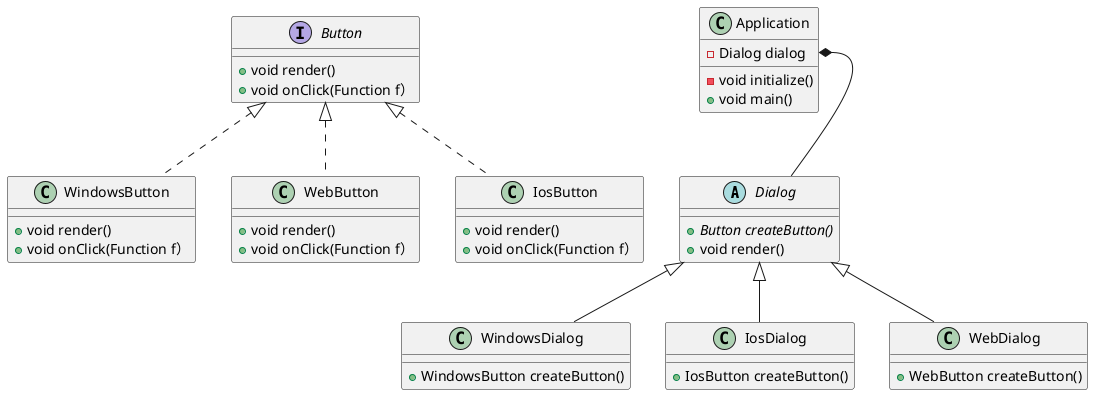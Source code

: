 @startuml

abstract class Dialog {
+{abstract} Button createButton()
+ void render()
}

class WindowsDialog {
+ WindowsButton createButton()
}

class IosDialog {
+ IosButton createButton()
}

class WebDialog {
+ WebButton createButton()
}

WindowsDialog -up-|> Dialog
IosDialog -up-|> Dialog
WebDialog -up-|> Dialog

interface Button {
+ void render()
+ void onClick(Function f）
}

class WindowsButton {
+ void render()
+ void onClick(Function f）
}

class WebButton {
+ void render()
+ void onClick(Function f）
}

class IosButton {
+ void render()
+ void onClick(Function f）
}

WebButton .up.|> Button
WindowsButton .up.|> Button
IosButton .up.|> Button

class Application {
-Dialog dialog
- void initialize()
+ void main()
}

Application::dialog *-- Dialog



@enduml
